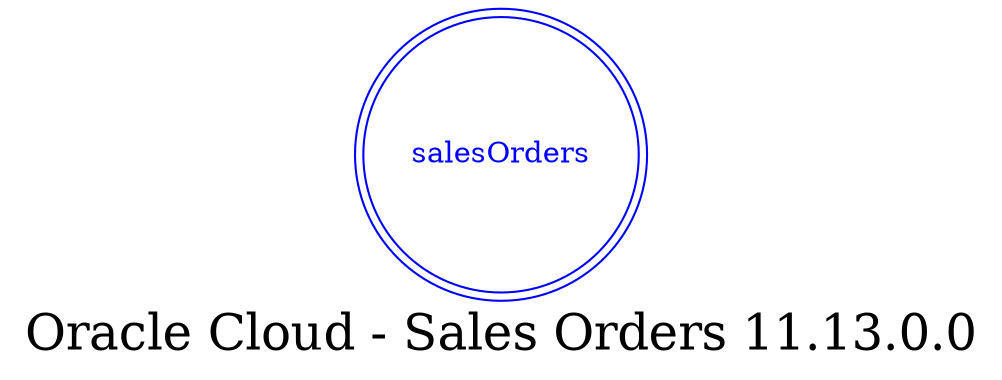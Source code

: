 digraph LexiconGraph {
graph[label="Oracle Cloud - Sales Orders 11.13.0.0", fontsize=24]
splines=true
"salesOrders" [color=blue, fontcolor=blue, shape=doublecircle]
}
